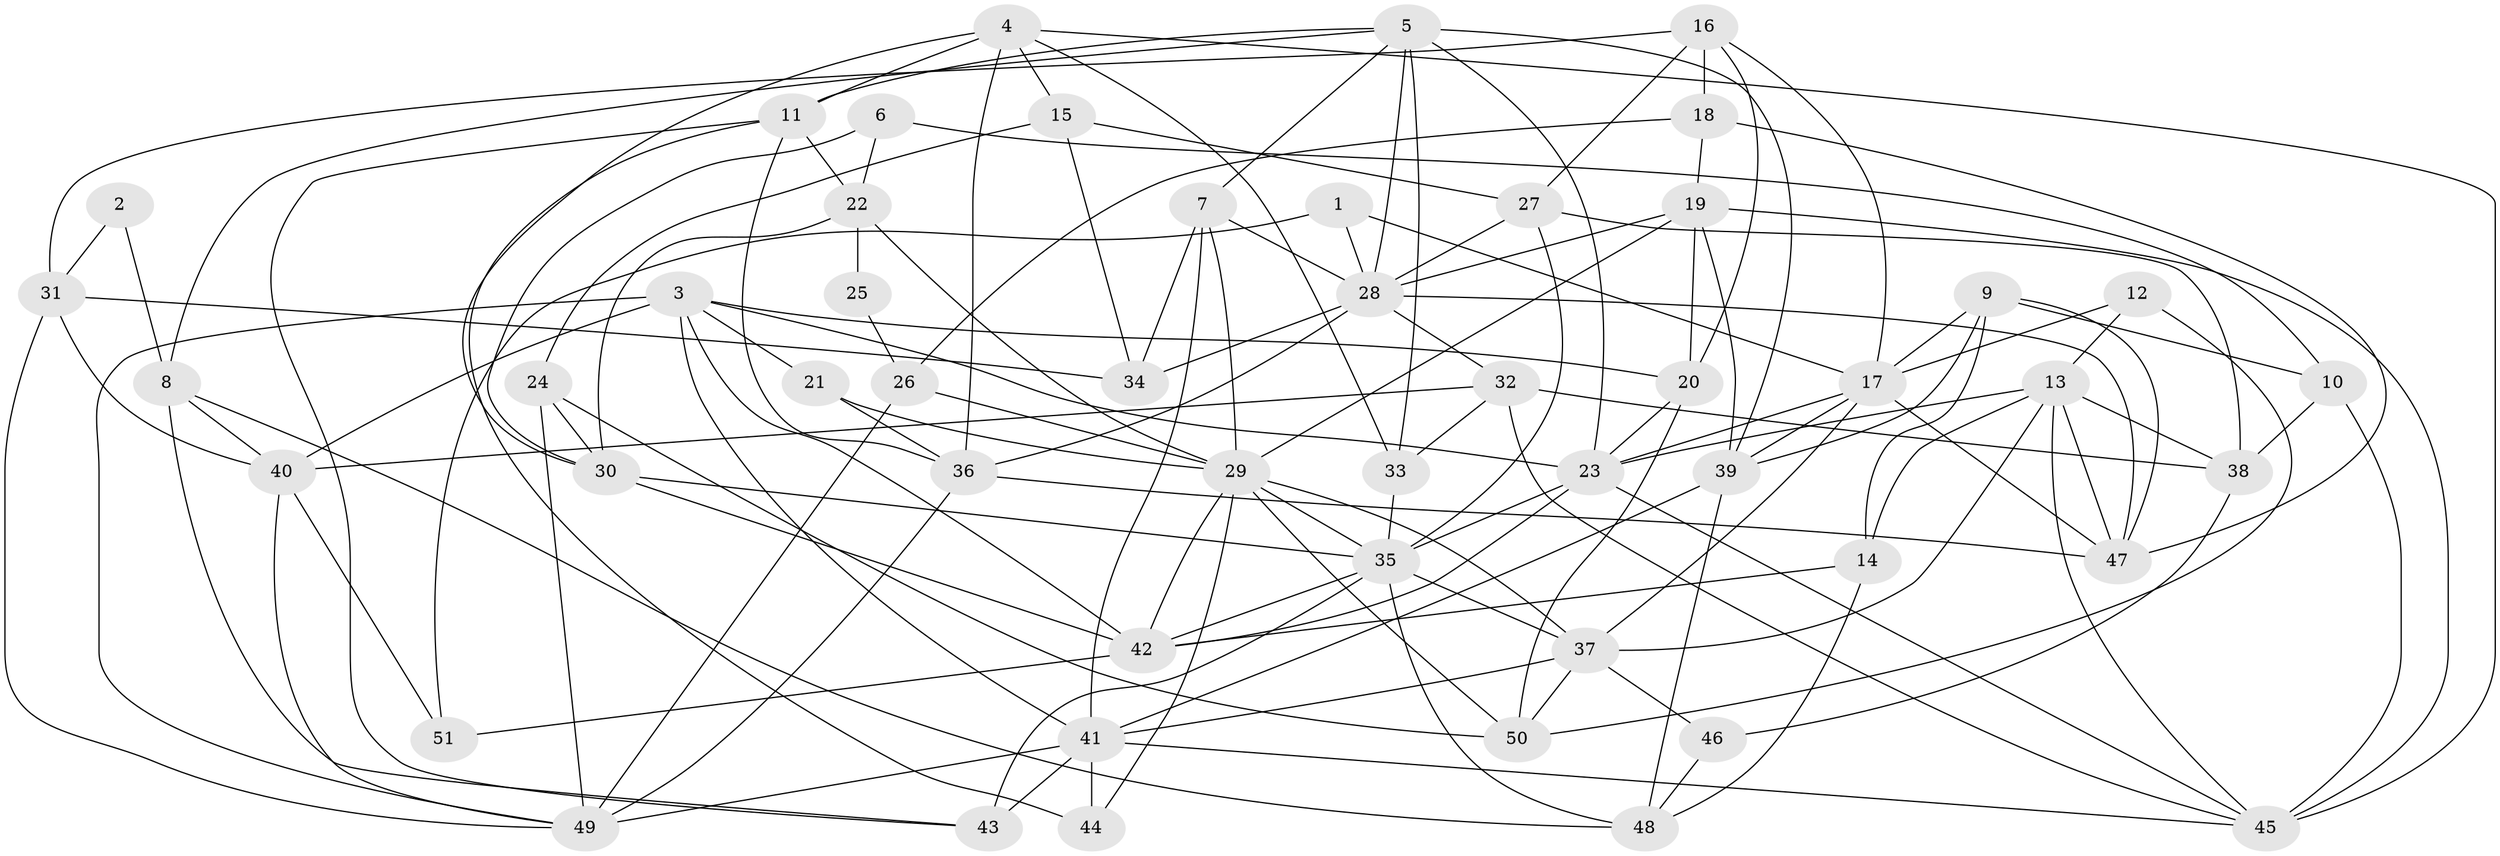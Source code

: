 // original degree distribution, {3: 0.24752475247524752, 4: 0.27722772277227725, 2: 0.13861386138613863, 5: 0.18811881188118812, 6: 0.10891089108910891, 7: 0.039603960396039604}
// Generated by graph-tools (version 1.1) at 2025/02/03/09/25 03:02:03]
// undirected, 51 vertices, 135 edges
graph export_dot {
graph [start="1"]
  node [color=gray90,style=filled];
  1;
  2;
  3;
  4;
  5;
  6;
  7;
  8;
  9;
  10;
  11;
  12;
  13;
  14;
  15;
  16;
  17;
  18;
  19;
  20;
  21;
  22;
  23;
  24;
  25;
  26;
  27;
  28;
  29;
  30;
  31;
  32;
  33;
  34;
  35;
  36;
  37;
  38;
  39;
  40;
  41;
  42;
  43;
  44;
  45;
  46;
  47;
  48;
  49;
  50;
  51;
  1 -- 17 [weight=1.0];
  1 -- 28 [weight=1.0];
  1 -- 51 [weight=1.0];
  2 -- 8 [weight=1.0];
  2 -- 31 [weight=1.0];
  3 -- 20 [weight=1.0];
  3 -- 21 [weight=1.0];
  3 -- 23 [weight=1.0];
  3 -- 40 [weight=2.0];
  3 -- 41 [weight=1.0];
  3 -- 42 [weight=1.0];
  3 -- 49 [weight=1.0];
  4 -- 11 [weight=1.0];
  4 -- 15 [weight=1.0];
  4 -- 30 [weight=1.0];
  4 -- 33 [weight=1.0];
  4 -- 36 [weight=1.0];
  4 -- 45 [weight=1.0];
  5 -- 7 [weight=1.0];
  5 -- 8 [weight=1.0];
  5 -- 11 [weight=1.0];
  5 -- 23 [weight=1.0];
  5 -- 28 [weight=1.0];
  5 -- 33 [weight=1.0];
  5 -- 39 [weight=1.0];
  6 -- 10 [weight=1.0];
  6 -- 22 [weight=1.0];
  6 -- 30 [weight=1.0];
  7 -- 28 [weight=1.0];
  7 -- 29 [weight=1.0];
  7 -- 34 [weight=1.0];
  7 -- 41 [weight=1.0];
  8 -- 40 [weight=1.0];
  8 -- 43 [weight=1.0];
  8 -- 48 [weight=1.0];
  9 -- 10 [weight=1.0];
  9 -- 14 [weight=1.0];
  9 -- 17 [weight=1.0];
  9 -- 39 [weight=1.0];
  9 -- 47 [weight=1.0];
  10 -- 38 [weight=1.0];
  10 -- 45 [weight=1.0];
  11 -- 22 [weight=2.0];
  11 -- 36 [weight=1.0];
  11 -- 43 [weight=1.0];
  11 -- 44 [weight=1.0];
  12 -- 13 [weight=1.0];
  12 -- 17 [weight=1.0];
  12 -- 50 [weight=2.0];
  13 -- 14 [weight=1.0];
  13 -- 23 [weight=1.0];
  13 -- 37 [weight=1.0];
  13 -- 38 [weight=1.0];
  13 -- 45 [weight=1.0];
  13 -- 47 [weight=1.0];
  14 -- 42 [weight=1.0];
  14 -- 48 [weight=1.0];
  15 -- 24 [weight=1.0];
  15 -- 27 [weight=1.0];
  15 -- 34 [weight=1.0];
  16 -- 17 [weight=1.0];
  16 -- 18 [weight=1.0];
  16 -- 20 [weight=1.0];
  16 -- 27 [weight=1.0];
  16 -- 31 [weight=1.0];
  17 -- 23 [weight=1.0];
  17 -- 37 [weight=1.0];
  17 -- 39 [weight=1.0];
  17 -- 47 [weight=1.0];
  18 -- 19 [weight=1.0];
  18 -- 26 [weight=1.0];
  18 -- 47 [weight=1.0];
  19 -- 20 [weight=1.0];
  19 -- 28 [weight=1.0];
  19 -- 29 [weight=1.0];
  19 -- 39 [weight=1.0];
  19 -- 45 [weight=1.0];
  20 -- 23 [weight=1.0];
  20 -- 50 [weight=2.0];
  21 -- 29 [weight=1.0];
  21 -- 36 [weight=1.0];
  22 -- 25 [weight=2.0];
  22 -- 29 [weight=1.0];
  22 -- 30 [weight=1.0];
  23 -- 35 [weight=1.0];
  23 -- 42 [weight=1.0];
  23 -- 45 [weight=1.0];
  24 -- 30 [weight=2.0];
  24 -- 49 [weight=1.0];
  24 -- 50 [weight=1.0];
  25 -- 26 [weight=1.0];
  26 -- 29 [weight=1.0];
  26 -- 49 [weight=1.0];
  27 -- 28 [weight=2.0];
  27 -- 35 [weight=1.0];
  27 -- 38 [weight=1.0];
  28 -- 32 [weight=1.0];
  28 -- 34 [weight=1.0];
  28 -- 36 [weight=1.0];
  28 -- 47 [weight=1.0];
  29 -- 35 [weight=1.0];
  29 -- 37 [weight=1.0];
  29 -- 42 [weight=1.0];
  29 -- 44 [weight=1.0];
  29 -- 50 [weight=1.0];
  30 -- 35 [weight=2.0];
  30 -- 42 [weight=1.0];
  31 -- 34 [weight=1.0];
  31 -- 40 [weight=1.0];
  31 -- 49 [weight=1.0];
  32 -- 33 [weight=1.0];
  32 -- 38 [weight=1.0];
  32 -- 40 [weight=2.0];
  32 -- 45 [weight=1.0];
  33 -- 35 [weight=1.0];
  35 -- 37 [weight=1.0];
  35 -- 42 [weight=1.0];
  35 -- 43 [weight=1.0];
  35 -- 48 [weight=1.0];
  36 -- 47 [weight=1.0];
  36 -- 49 [weight=1.0];
  37 -- 41 [weight=1.0];
  37 -- 46 [weight=1.0];
  37 -- 50 [weight=1.0];
  38 -- 46 [weight=1.0];
  39 -- 41 [weight=2.0];
  39 -- 48 [weight=1.0];
  40 -- 49 [weight=1.0];
  40 -- 51 [weight=1.0];
  41 -- 43 [weight=3.0];
  41 -- 44 [weight=1.0];
  41 -- 45 [weight=1.0];
  41 -- 49 [weight=1.0];
  42 -- 51 [weight=1.0];
  46 -- 48 [weight=1.0];
}
